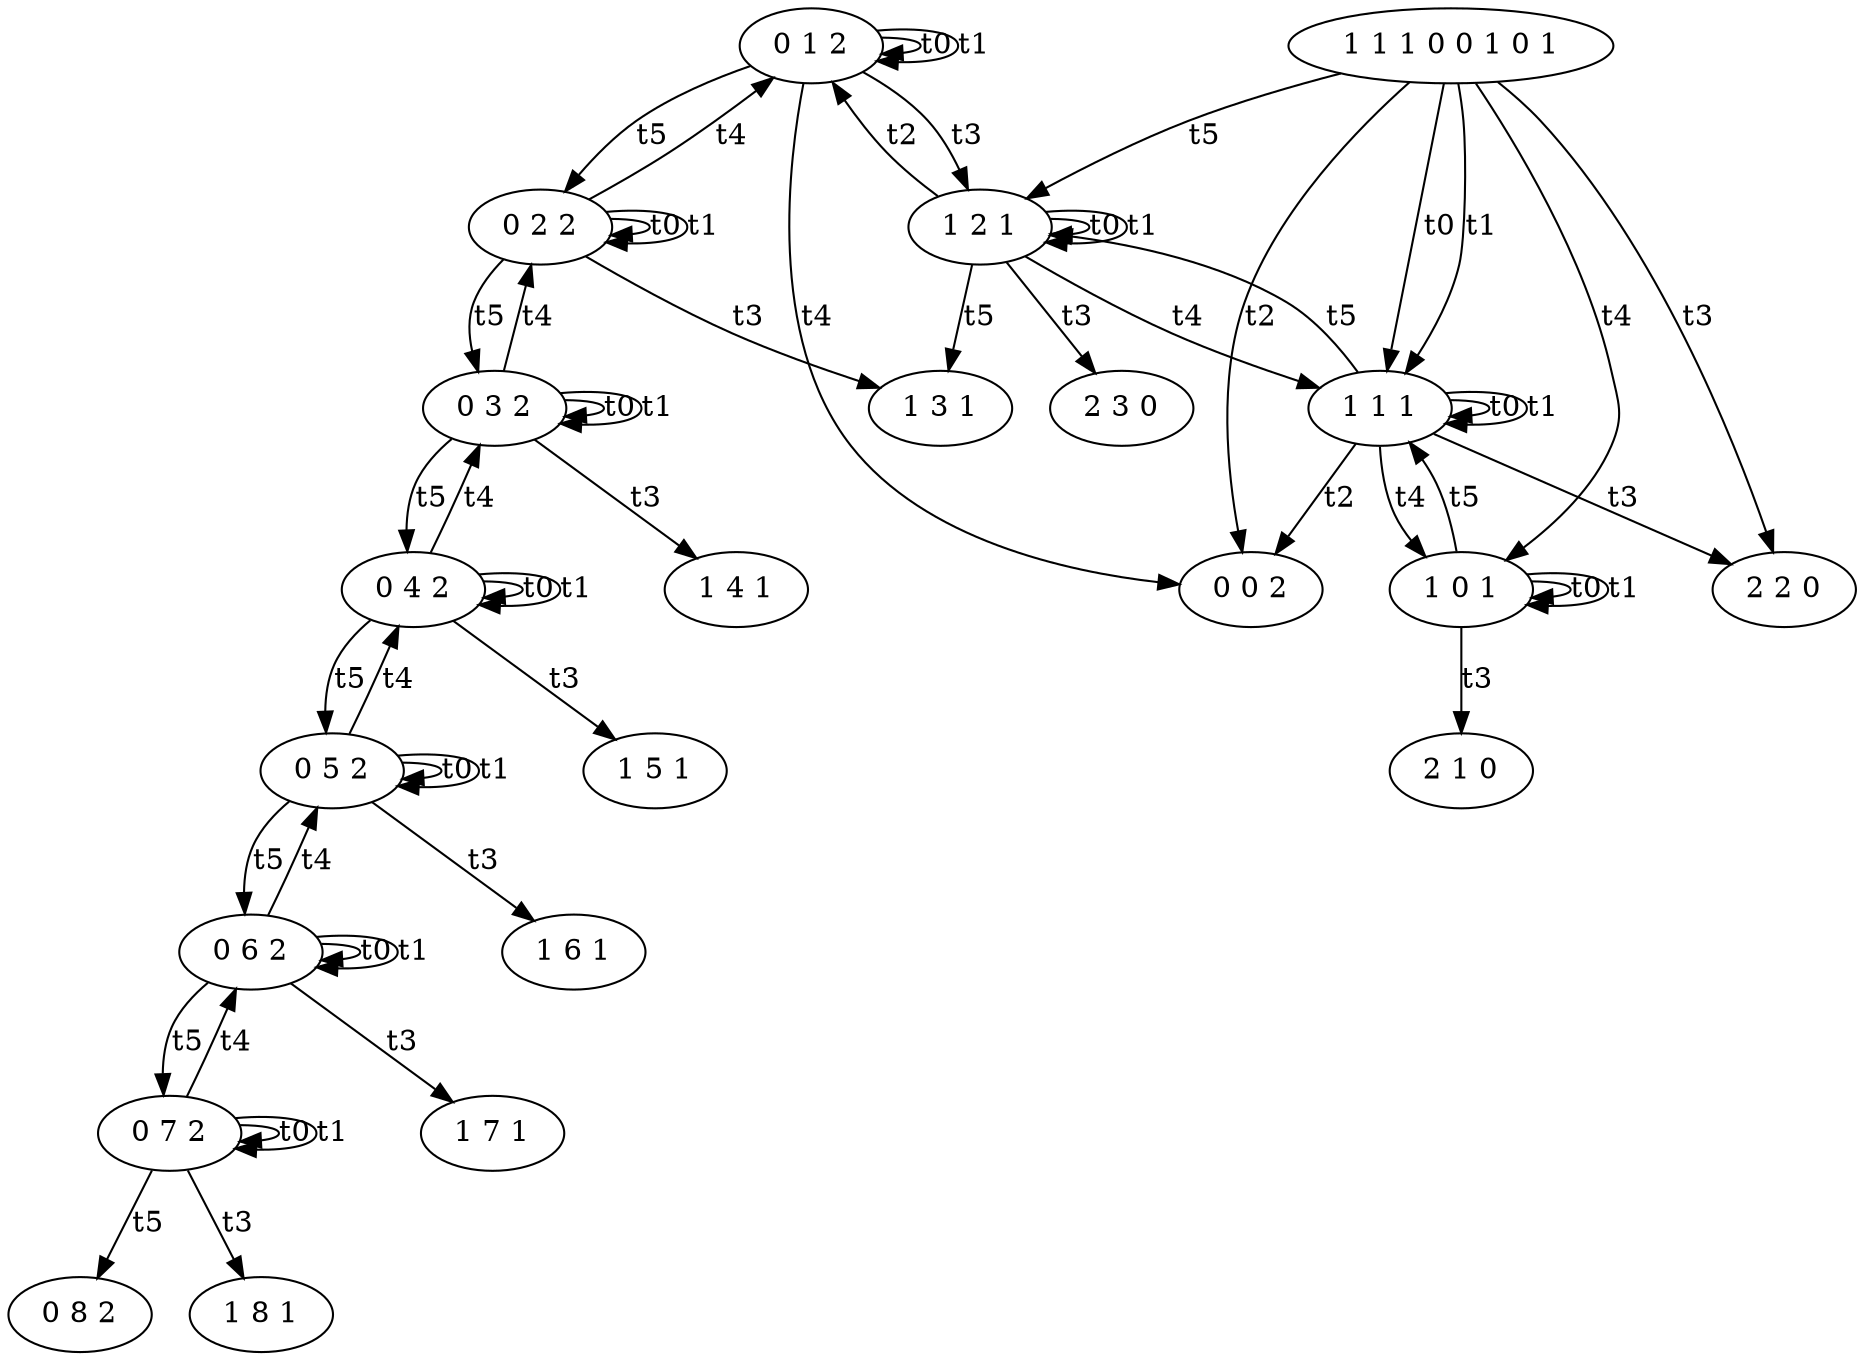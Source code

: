 digraph G {
"0 1 2" -> "0 0 2" [label="t4"];
"0 1 2" -> "0 1 2" [label="t0"];
"0 1 2" -> "0 1 2" [label="t1"];
"0 1 2" -> "0 2 2" [label="t5"];
"0 1 2" -> "1 2 1" [label="t3"];
"0 2 2" -> "0 1 2" [label="t4"];
"0 2 2" -> "0 2 2" [label="t0"];
"0 2 2" -> "0 2 2" [label="t1"];
"0 2 2" -> "0 3 2" [label="t5"];
"0 2 2" -> "1 3 1" [label="t3"];
"0 3 2" -> "0 2 2" [label="t4"];
"0 3 2" -> "0 3 2" [label="t0"];
"0 3 2" -> "0 3 2" [label="t1"];
"0 3 2" -> "0 4 2" [label="t5"];
"0 3 2" -> "1 4 1" [label="t3"];
"0 4 2" -> "0 3 2" [label="t4"];
"0 4 2" -> "0 4 2" [label="t0"];
"0 4 2" -> "0 4 2" [label="t1"];
"0 4 2" -> "0 5 2" [label="t5"];
"0 4 2" -> "1 5 1" [label="t3"];
"0 5 2" -> "0 4 2" [label="t4"];
"0 5 2" -> "0 5 2" [label="t0"];
"0 5 2" -> "0 5 2" [label="t1"];
"0 5 2" -> "0 6 2" [label="t5"];
"0 5 2" -> "1 6 1" [label="t3"];
"0 6 2" -> "0 5 2" [label="t4"];
"0 6 2" -> "0 6 2" [label="t0"];
"0 6 2" -> "0 6 2" [label="t1"];
"0 6 2" -> "0 7 2" [label="t5"];
"0 6 2" -> "1 7 1" [label="t3"];
"0 7 2" -> "0 6 2" [label="t4"];
"0 7 2" -> "0 7 2" [label="t0"];
"0 7 2" -> "0 7 2" [label="t1"];
"0 7 2" -> "0 8 2" [label="t5"];
"0 7 2" -> "1 8 1" [label="t3"];
"1 0 1" -> "1 0 1" [label="t0"];
"1 0 1" -> "1 0 1" [label="t1"];
"1 0 1" -> "1 1 1" [label="t5"];
"1 0 1" -> "2 1 0" [label="t3"];
"1 1 1 0 0 1 0 1" -> "0 0 2" [label="t2"];
"1 1 1 0 0 1 0 1" -> "1 0 1" [label="t4"];
"1 1 1 0 0 1 0 1" -> "1 1 1" [label="t0"];
"1 1 1 0 0 1 0 1" -> "1 1 1" [label="t1"];
"1 1 1 0 0 1 0 1" -> "1 2 1" [label="t5"];
"1 1 1 0 0 1 0 1" -> "2 2 0" [label="t3"];
"1 1 1" -> "0 0 2" [label="t2"];
"1 1 1" -> "1 0 1" [label="t4"];
"1 1 1" -> "1 1 1" [label="t0"];
"1 1 1" -> "1 1 1" [label="t1"];
"1 1 1" -> "1 2 1" [label="t5"];
"1 1 1" -> "2 2 0" [label="t3"];
"1 2 1" -> "0 1 2" [label="t2"];
"1 2 1" -> "1 1 1" [label="t4"];
"1 2 1" -> "1 2 1" [label="t0"];
"1 2 1" -> "1 2 1" [label="t1"];
"1 2 1" -> "1 3 1" [label="t5"];
"1 2 1" -> "2 3 0" [label="t3"];
}